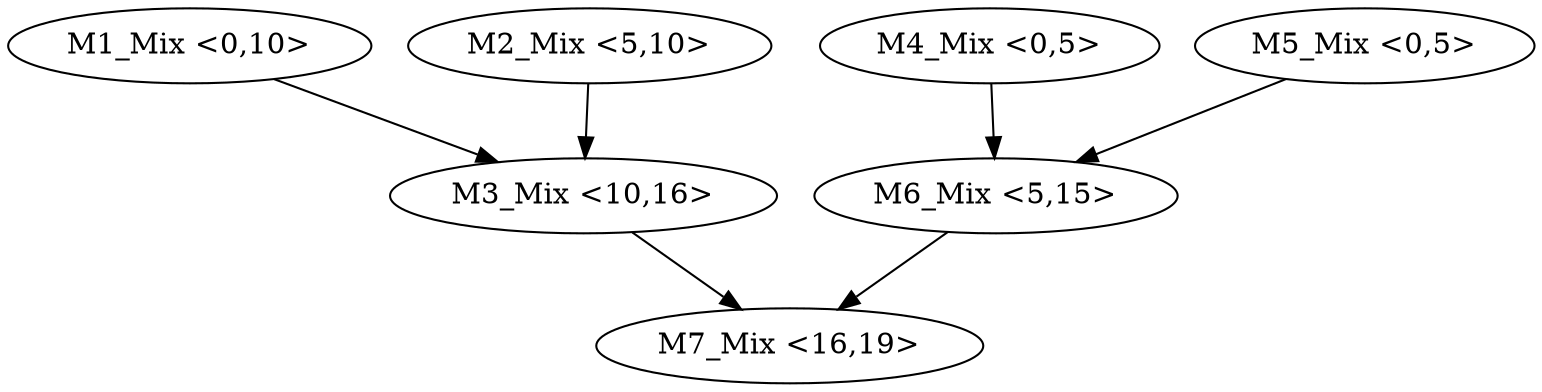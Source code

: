 // Polymerase chain reaction 
digraph PCR {

	
	1 [label="M1_Mix <0,10>"]
	2 [label="M2_Mix <5,10>"]
	3 [label="M3_Mix <10,16>"]
	4 [label="M4_Mix <0,5>"]
	5 [label="M5_Mix <0,5>"]
	6 [label="M6_Mix <5,15>"]
	7 [label="M7_Mix <16,19>"]


	1 -> 3
	2 -> 3
	4 -> 6
	5 -> 6
	3 -> 7
	6 -> 7
	
}

